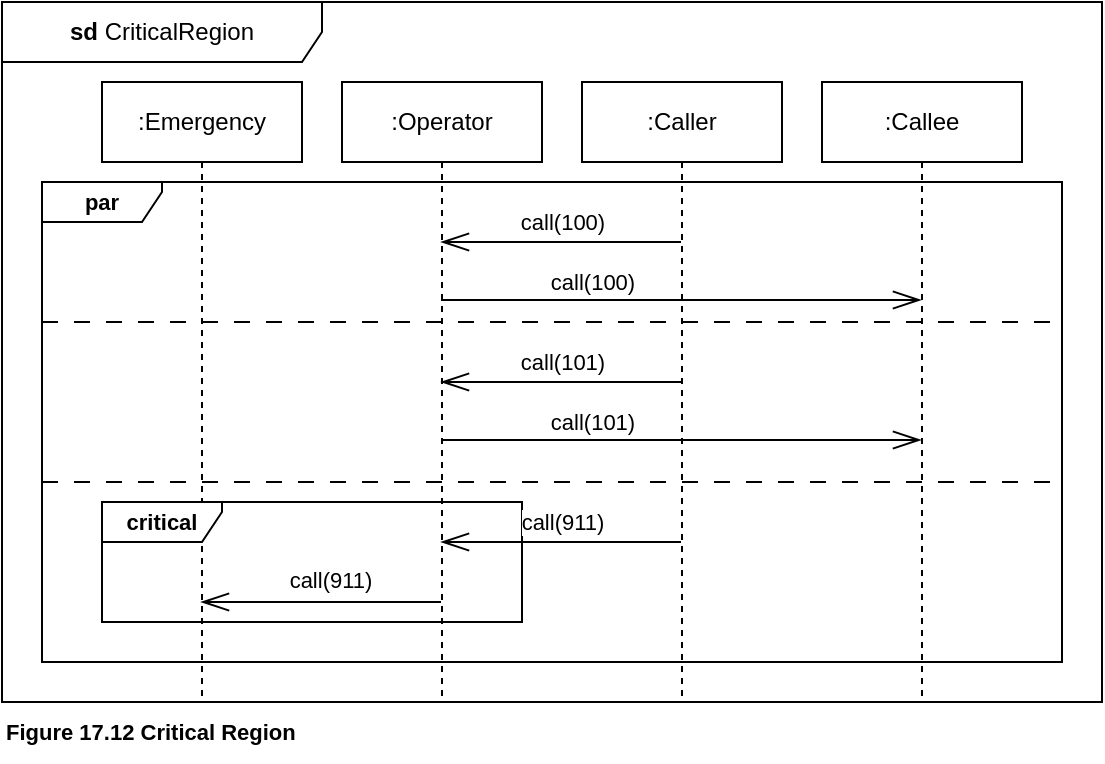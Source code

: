 <mxfile version="21.6.8" type="device" pages="6">
  <diagram name="17.12" id="tYshBl9IRpjgA8n6lq3Q">
    <mxGraphModel dx="880" dy="545" grid="1" gridSize="10" guides="1" tooltips="1" connect="1" arrows="1" fold="1" page="1" pageScale="1" pageWidth="1169" pageHeight="827" math="0" shadow="0">
      <root>
        <mxCell id="0" />
        <mxCell id="1" parent="0" />
        <mxCell id="cszbzwle9iXsaJjfLlb7-1" value="&lt;b&gt;sd&lt;/b&gt; CriticalRegion" style="shape=umlFrame;whiteSpace=wrap;html=1;pointerEvents=0;recursiveResize=0;container=1;collapsible=0;width=160;" vertex="1" parent="1">
          <mxGeometry x="10" y="10" width="550" height="350" as="geometry" />
        </mxCell>
        <mxCell id="cszbzwle9iXsaJjfLlb7-2" value=":Emergency" style="shape=umlLifeline;perimeter=lifelinePerimeter;whiteSpace=wrap;html=1;container=1;dropTarget=0;collapsible=0;recursiveResize=0;outlineConnect=0;portConstraint=eastwest;newEdgeStyle={&quot;edgeStyle&quot;:&quot;elbowEdgeStyle&quot;,&quot;elbow&quot;:&quot;vertical&quot;,&quot;curved&quot;:0,&quot;rounded&quot;:0};size=40;" vertex="1" parent="cszbzwle9iXsaJjfLlb7-1">
          <mxGeometry x="50" y="40" width="100" height="310" as="geometry" />
        </mxCell>
        <mxCell id="cszbzwle9iXsaJjfLlb7-3" style="edgeStyle=elbowEdgeStyle;shape=connector;curved=0;rounded=0;orthogonalLoop=1;jettySize=auto;elbow=vertical;html=1;labelBackgroundColor=default;strokeColor=default;fontFamily=Helvetica;fontSize=11;fontColor=default;endArrow=openThin;endFill=0;endSize=12;" edge="1" parent="cszbzwle9iXsaJjfLlb7-1">
          <mxGeometry relative="1" as="geometry">
            <mxPoint x="219.5" y="300" as="sourcePoint" />
            <mxPoint x="99.5" y="300" as="targetPoint" />
          </mxGeometry>
        </mxCell>
        <mxCell id="cszbzwle9iXsaJjfLlb7-4" value="call(911)" style="edgeLabel;html=1;align=center;verticalAlign=middle;resizable=0;points=[];fontSize=11;fontFamily=Helvetica;fontColor=default;" vertex="1" connectable="0" parent="cszbzwle9iXsaJjfLlb7-3">
          <mxGeometry x="-0.208" y="1" relative="1" as="geometry">
            <mxPoint x="-8" y="-12" as="offset" />
          </mxGeometry>
        </mxCell>
        <mxCell id="cszbzwle9iXsaJjfLlb7-5" value=":Operator" style="shape=umlLifeline;perimeter=lifelinePerimeter;whiteSpace=wrap;html=1;container=1;dropTarget=0;collapsible=0;recursiveResize=0;outlineConnect=0;portConstraint=eastwest;newEdgeStyle={&quot;edgeStyle&quot;:&quot;elbowEdgeStyle&quot;,&quot;elbow&quot;:&quot;vertical&quot;,&quot;curved&quot;:0,&quot;rounded&quot;:0};size=40;" vertex="1" parent="cszbzwle9iXsaJjfLlb7-1">
          <mxGeometry x="170" y="40" width="100" height="310" as="geometry" />
        </mxCell>
        <mxCell id="cszbzwle9iXsaJjfLlb7-6" value="critical" style="shape=umlFrame;whiteSpace=wrap;html=1;pointerEvents=0;recursiveResize=0;container=1;collapsible=0;width=60;fontFamily=Helvetica;fontSize=11;fontColor=default;fontStyle=1;height=20;" vertex="1" parent="cszbzwle9iXsaJjfLlb7-1">
          <mxGeometry x="50" y="250" width="210" height="60" as="geometry" />
        </mxCell>
        <mxCell id="cszbzwle9iXsaJjfLlb7-7" value="par" style="shape=umlFrame;whiteSpace=wrap;html=1;pointerEvents=0;recursiveResize=0;container=1;collapsible=0;width=60;fontFamily=Helvetica;fontSize=11;fontColor=default;fontStyle=1;height=20;gradientColor=none;swimlaneFillColor=none;" vertex="1" parent="cszbzwle9iXsaJjfLlb7-1">
          <mxGeometry x="20" y="90" width="510" height="240" as="geometry" />
        </mxCell>
        <mxCell id="cszbzwle9iXsaJjfLlb7-8" style="edgeStyle=elbowEdgeStyle;rounded=0;orthogonalLoop=1;jettySize=auto;html=1;elbow=vertical;curved=0;endArrow=openThin;endFill=0;endSize=12;" edge="1" parent="1">
          <mxGeometry relative="1" as="geometry">
            <mxPoint x="349.5" y="130" as="sourcePoint" />
            <mxPoint x="229.5" y="130" as="targetPoint" />
          </mxGeometry>
        </mxCell>
        <mxCell id="cszbzwle9iXsaJjfLlb7-9" value="call(100)" style="edgeLabel;html=1;align=center;verticalAlign=middle;resizable=0;points=[];" vertex="1" connectable="0" parent="cszbzwle9iXsaJjfLlb7-8">
          <mxGeometry x="0.308" y="-1" relative="1" as="geometry">
            <mxPoint x="19" y="-9" as="offset" />
          </mxGeometry>
        </mxCell>
        <mxCell id="cszbzwle9iXsaJjfLlb7-10" value=":Caller" style="shape=umlLifeline;perimeter=lifelinePerimeter;whiteSpace=wrap;html=1;container=1;dropTarget=0;collapsible=0;recursiveResize=0;outlineConnect=0;portConstraint=eastwest;newEdgeStyle={&quot;edgeStyle&quot;:&quot;elbowEdgeStyle&quot;,&quot;elbow&quot;:&quot;vertical&quot;,&quot;curved&quot;:0,&quot;rounded&quot;:0};size=40;" vertex="1" parent="1">
          <mxGeometry x="300" y="50" width="100" height="310" as="geometry" />
        </mxCell>
        <mxCell id="cszbzwle9iXsaJjfLlb7-11" value=":Callee" style="shape=umlLifeline;perimeter=lifelinePerimeter;whiteSpace=wrap;html=1;container=1;dropTarget=0;collapsible=0;recursiveResize=0;outlineConnect=0;portConstraint=eastwest;newEdgeStyle={&quot;edgeStyle&quot;:&quot;elbowEdgeStyle&quot;,&quot;elbow&quot;:&quot;vertical&quot;,&quot;curved&quot;:0,&quot;rounded&quot;:0};size=40;" vertex="1" parent="1">
          <mxGeometry x="420" y="50" width="100" height="310" as="geometry" />
        </mxCell>
        <mxCell id="cszbzwle9iXsaJjfLlb7-12" value="&lt;b&gt;Figure 17.12 Critical Region&lt;/b&gt;" style="text;html=1;align=left;verticalAlign=middle;resizable=0;points=[];autosize=1;strokeColor=none;fillColor=none;fontSize=11;fontFamily=Helvetica;fontColor=default;" vertex="1" parent="1">
          <mxGeometry x="10" y="360" width="170" height="30" as="geometry" />
        </mxCell>
        <mxCell id="cszbzwle9iXsaJjfLlb7-13" style="edgeStyle=elbowEdgeStyle;rounded=0;orthogonalLoop=1;jettySize=auto;html=1;elbow=vertical;curved=0;endArrow=openThin;endFill=0;endSize=12;" edge="1" parent="1">
          <mxGeometry relative="1" as="geometry">
            <mxPoint x="229.5" y="159" as="sourcePoint" />
            <mxPoint x="469.5" y="159" as="targetPoint" />
          </mxGeometry>
        </mxCell>
        <mxCell id="cszbzwle9iXsaJjfLlb7-14" value="call(100)" style="edgeLabel;html=1;align=center;verticalAlign=middle;resizable=0;points=[];fontSize=11;fontFamily=Helvetica;fontColor=default;" vertex="1" connectable="0" parent="cszbzwle9iXsaJjfLlb7-13">
          <mxGeometry x="-0.521" y="2" relative="1" as="geometry">
            <mxPoint x="18" y="-7" as="offset" />
          </mxGeometry>
        </mxCell>
        <mxCell id="cszbzwle9iXsaJjfLlb7-15" style="edgeStyle=elbowEdgeStyle;rounded=0;orthogonalLoop=1;jettySize=auto;html=1;elbow=vertical;curved=0;endArrow=openThin;endFill=0;endSize=12;" edge="1" parent="1">
          <mxGeometry relative="1" as="geometry">
            <mxPoint x="349.5" y="200" as="sourcePoint" />
            <mxPoint x="229.5" y="200" as="targetPoint" />
          </mxGeometry>
        </mxCell>
        <mxCell id="cszbzwle9iXsaJjfLlb7-16" value="call(101)" style="edgeLabel;html=1;align=center;verticalAlign=middle;resizable=0;points=[];" vertex="1" connectable="0" parent="cszbzwle9iXsaJjfLlb7-15">
          <mxGeometry x="0.308" y="-1" relative="1" as="geometry">
            <mxPoint x="19" y="-9" as="offset" />
          </mxGeometry>
        </mxCell>
        <mxCell id="cszbzwle9iXsaJjfLlb7-17" style="edgeStyle=elbowEdgeStyle;rounded=0;orthogonalLoop=1;jettySize=auto;html=1;elbow=vertical;curved=0;endArrow=openThin;endFill=0;endSize=12;" edge="1" parent="1">
          <mxGeometry relative="1" as="geometry">
            <mxPoint x="229.5" y="229" as="sourcePoint" />
            <mxPoint x="469.5" y="229" as="targetPoint" />
          </mxGeometry>
        </mxCell>
        <mxCell id="cszbzwle9iXsaJjfLlb7-18" value="call(101)" style="edgeLabel;html=1;align=center;verticalAlign=middle;resizable=0;points=[];fontSize=11;fontFamily=Helvetica;fontColor=default;" vertex="1" connectable="0" parent="cszbzwle9iXsaJjfLlb7-17">
          <mxGeometry x="-0.521" y="2" relative="1" as="geometry">
            <mxPoint x="18" y="-7" as="offset" />
          </mxGeometry>
        </mxCell>
        <mxCell id="cszbzwle9iXsaJjfLlb7-19" style="edgeStyle=elbowEdgeStyle;rounded=0;orthogonalLoop=1;jettySize=auto;html=1;elbow=vertical;curved=0;endArrow=openThin;endFill=0;endSize=12;" edge="1" parent="1">
          <mxGeometry relative="1" as="geometry">
            <mxPoint x="349.5" y="280" as="sourcePoint" />
            <mxPoint x="229.5" y="280" as="targetPoint" />
          </mxGeometry>
        </mxCell>
        <mxCell id="cszbzwle9iXsaJjfLlb7-20" value="call(911)" style="edgeLabel;html=1;align=center;verticalAlign=middle;resizable=0;points=[];" vertex="1" connectable="0" parent="cszbzwle9iXsaJjfLlb7-19">
          <mxGeometry x="0.308" y="-1" relative="1" as="geometry">
            <mxPoint x="19" y="-9" as="offset" />
          </mxGeometry>
        </mxCell>
        <mxCell id="cszbzwle9iXsaJjfLlb7-21" value="" style="edgeStyle=none;orthogonalLoop=1;jettySize=auto;html=1;rounded=0;labelBackgroundColor=default;strokeColor=default;fontFamily=Helvetica;fontSize=11;fontColor=default;endArrow=none;endFill=0;endSize=12;shape=connector;curved=0;elbow=vertical;dashed=1;dashPattern=8 8;" edge="1" parent="1">
          <mxGeometry width="100" relative="1" as="geometry">
            <mxPoint x="30" y="170" as="sourcePoint" />
            <mxPoint x="540" y="170" as="targetPoint" />
            <Array as="points" />
          </mxGeometry>
        </mxCell>
        <mxCell id="cszbzwle9iXsaJjfLlb7-22" value="" style="edgeStyle=none;orthogonalLoop=1;jettySize=auto;html=1;rounded=0;labelBackgroundColor=default;strokeColor=default;fontFamily=Helvetica;fontSize=11;fontColor=default;endArrow=none;endFill=0;endSize=12;shape=connector;curved=0;elbow=vertical;dashed=1;dashPattern=8 8;" edge="1" parent="1">
          <mxGeometry width="100" relative="1" as="geometry">
            <mxPoint x="30" y="250" as="sourcePoint" />
            <mxPoint x="540" y="250" as="targetPoint" />
            <Array as="points" />
          </mxGeometry>
        </mxCell>
      </root>
    </mxGraphModel>
  </diagram>
  <diagram id="pn1VwmurqFld0CVCLVZq" name="17.13">
    <mxGraphModel dx="880" dy="545" grid="1" gridSize="10" guides="1" tooltips="1" connect="1" arrows="1" fold="1" page="1" pageScale="1" pageWidth="1169" pageHeight="827" math="0" shadow="0">
      <root>
        <mxCell id="0" />
        <mxCell id="1" parent="0" />
        <mxCell id="XSAeii5J-7EqOomZu63U-1" value="&lt;b style=&quot;font-size: 12px;&quot;&gt;sd&lt;/b&gt; loopExample" style="shape=umlFrame;whiteSpace=wrap;html=1;pointerEvents=0;recursiveResize=0;container=1;collapsible=0;width=160;fontFamily=Helvetica;fontSize=12;fontColor=default;" vertex="1" parent="1">
          <mxGeometry x="10" y="10" width="340" height="400" as="geometry" />
        </mxCell>
        <mxCell id="FwR-NDcu5jFl3miAeHVa-3" style="edgeStyle=elbowEdgeStyle;shape=connector;curved=0;rounded=0;orthogonalLoop=1;jettySize=auto;elbow=vertical;html=1;labelBackgroundColor=default;strokeColor=default;fontFamily=Helvetica;fontSize=11;fontColor=default;endArrow=openThin;endFill=0;endSize=12;" edge="1" parent="XSAeii5J-7EqOomZu63U-1">
          <mxGeometry relative="1" as="geometry">
            <mxPoint x="54.5" y="120" as="sourcePoint" />
            <mxPoint x="249.5" y="120" as="targetPoint" />
          </mxGeometry>
        </mxCell>
        <mxCell id="FwR-NDcu5jFl3miAeHVa-4" value="InsertCard" style="edgeLabel;html=1;align=center;verticalAlign=middle;resizable=0;points=[];fontSize=11;fontFamily=Helvetica;fontColor=default;" vertex="1" connectable="0" parent="FwR-NDcu5jFl3miAeHVa-3">
          <mxGeometry x="-0.297" y="2" relative="1" as="geometry">
            <mxPoint x="20" y="-10" as="offset" />
          </mxGeometry>
        </mxCell>
        <mxCell id="FwR-NDcu5jFl3miAeHVa-7" style="edgeStyle=elbowEdgeStyle;shape=connector;curved=0;rounded=0;orthogonalLoop=1;jettySize=auto;elbow=vertical;html=1;labelBackgroundColor=default;strokeColor=default;fontFamily=Helvetica;fontSize=11;fontColor=default;endArrow=openThin;endFill=0;endSize=12;" edge="1" parent="XSAeii5J-7EqOomZu63U-1">
          <mxGeometry relative="1" as="geometry">
            <mxPoint x="54.5" y="230" as="sourcePoint" />
            <mxPoint x="249.5" y="230" as="targetPoint" />
          </mxGeometry>
        </mxCell>
        <mxCell id="FwR-NDcu5jFl3miAeHVa-8" value="Digit" style="edgeLabel;html=1;align=center;verticalAlign=middle;resizable=0;points=[];fontSize=11;fontFamily=Helvetica;fontColor=default;" vertex="1" connectable="0" parent="FwR-NDcu5jFl3miAeHVa-7">
          <mxGeometry x="-0.01" y="1" relative="1" as="geometry">
            <mxPoint x="1" y="-10" as="offset" />
          </mxGeometry>
        </mxCell>
        <mxCell id="FwR-NDcu5jFl3miAeHVa-1" value="person" style="shape=umlLifeline;perimeter=lifelinePerimeter;whiteSpace=wrap;html=1;container=1;dropTarget=0;collapsible=0;recursiveResize=0;outlineConnect=0;portConstraint=eastwest;newEdgeStyle={&quot;edgeStyle&quot;:&quot;elbowEdgeStyle&quot;,&quot;elbow&quot;:&quot;vertical&quot;,&quot;curved&quot;:0,&quot;rounded&quot;:0};fontFamily=Helvetica;fontSize=11;fontColor=default;" vertex="1" parent="XSAeii5J-7EqOomZu63U-1">
          <mxGeometry x="20" y="50" width="70" height="350" as="geometry" />
        </mxCell>
        <mxCell id="FwR-NDcu5jFl3miAeHVa-5" style="edgeStyle=elbowEdgeStyle;shape=connector;curved=0;rounded=0;orthogonalLoop=1;jettySize=auto;elbow=horizontal;html=1;labelBackgroundColor=default;strokeColor=default;fontFamily=Helvetica;fontSize=11;fontColor=default;endArrow=openThin;endFill=0;endSize=12;" edge="1" parent="XSAeii5J-7EqOomZu63U-1">
          <mxGeometry relative="1" as="geometry">
            <mxPoint x="249.5" y="160" as="sourcePoint" />
            <mxPoint x="54.5" y="160" as="targetPoint" />
          </mxGeometry>
        </mxCell>
        <mxCell id="FwR-NDcu5jFl3miAeHVa-6" value="GivePin" style="edgeLabel;html=1;align=center;verticalAlign=middle;resizable=0;points=[];fontSize=11;fontFamily=Helvetica;fontColor=default;" vertex="1" connectable="0" parent="FwR-NDcu5jFl3miAeHVa-5">
          <mxGeometry x="0.215" relative="1" as="geometry">
            <mxPoint x="16" y="-11" as="offset" />
          </mxGeometry>
        </mxCell>
        <mxCell id="FwR-NDcu5jFl3miAeHVa-12" style="edgeStyle=elbowEdgeStyle;shape=connector;curved=0;rounded=0;orthogonalLoop=1;jettySize=auto;elbow=horizontal;html=1;labelBackgroundColor=default;strokeColor=default;fontFamily=Helvetica;fontSize=11;fontColor=default;endArrow=openThin;endFill=0;endSize=12;" edge="1" parent="XSAeii5J-7EqOomZu63U-1">
          <mxGeometry relative="1" as="geometry">
            <mxPoint x="249.5" y="310" as="sourcePoint" />
            <mxPoint x="54.5" y="310" as="targetPoint" />
          </mxGeometry>
        </mxCell>
        <mxCell id="FwR-NDcu5jFl3miAeHVa-13" value="WrongPinTryAgain" style="edgeLabel;html=1;align=center;verticalAlign=middle;resizable=0;points=[];fontSize=11;fontFamily=Helvetica;fontColor=default;" vertex="1" connectable="0" parent="FwR-NDcu5jFl3miAeHVa-12">
          <mxGeometry x="-0.205" y="-2" relative="1" as="geometry">
            <mxPoint x="-19" y="-10" as="offset" />
          </mxGeometry>
        </mxCell>
        <mxCell id="FwR-NDcu5jFl3miAeHVa-2" value="panel : AccessControl" style="shape=umlLifeline;perimeter=lifelinePerimeter;whiteSpace=wrap;html=1;container=1;dropTarget=0;collapsible=0;recursiveResize=0;outlineConnect=0;portConstraint=eastwest;newEdgeStyle={&quot;edgeStyle&quot;:&quot;elbowEdgeStyle&quot;,&quot;elbow&quot;:&quot;vertical&quot;,&quot;curved&quot;:0,&quot;rounded&quot;:0};fontFamily=Helvetica;fontSize=11;fontColor=default;" vertex="1" parent="XSAeii5J-7EqOomZu63U-1">
          <mxGeometry x="180" y="50" width="140" height="350" as="geometry" />
        </mxCell>
        <mxCell id="FwR-NDcu5jFl3miAeHVa-9" value="Loop(4)" style="shape=umlFrame;whiteSpace=wrap;html=1;pointerEvents=0;recursiveResize=0;container=1;collapsible=0;width=55;fontFamily=Helvetica;fontSize=11;fontColor=default;height=20;" vertex="1" parent="XSAeii5J-7EqOomZu63U-1">
          <mxGeometry x="40" y="200" width="230" height="40" as="geometry" />
        </mxCell>
        <mxCell id="FwR-NDcu5jFl3miAeHVa-14" style="edgeStyle=elbowEdgeStyle;shape=connector;curved=0;rounded=0;orthogonalLoop=1;jettySize=auto;elbow=vertical;html=1;labelBackgroundColor=default;strokeColor=default;fontFamily=Helvetica;fontSize=11;fontColor=default;endArrow=openThin;endFill=0;endSize=12;" edge="1" parent="XSAeii5J-7EqOomZu63U-1">
          <mxGeometry relative="1" as="geometry">
            <mxPoint x="54.5" y="360" as="sourcePoint" />
            <mxPoint x="249.5" y="360" as="targetPoint" />
          </mxGeometry>
        </mxCell>
        <mxCell id="FwR-NDcu5jFl3miAeHVa-15" value="Digit" style="edgeLabel;html=1;align=center;verticalAlign=middle;resizable=0;points=[];fontSize=11;fontFamily=Helvetica;fontColor=default;" vertex="1" connectable="0" parent="FwR-NDcu5jFl3miAeHVa-14">
          <mxGeometry x="-0.01" y="1" relative="1" as="geometry">
            <mxPoint x="1" y="-10" as="offset" />
          </mxGeometry>
        </mxCell>
        <mxCell id="FwR-NDcu5jFl3miAeHVa-16" value="Loop(4)" style="shape=umlFrame;whiteSpace=wrap;html=1;pointerEvents=0;recursiveResize=0;container=1;collapsible=0;width=55;fontFamily=Helvetica;fontSize=11;fontColor=default;height=20;" vertex="1" parent="XSAeii5J-7EqOomZu63U-1">
          <mxGeometry x="40" y="330" width="230" height="40" as="geometry" />
        </mxCell>
        <mxCell id="FwR-NDcu5jFl3miAeHVa-17" value="Loop(0,2)" style="shape=umlFrame;whiteSpace=wrap;html=1;pointerEvents=0;recursiveResize=0;container=1;collapsible=0;width=70;fontFamily=Helvetica;fontSize=11;fontColor=default;height=20;" vertex="1" parent="XSAeii5J-7EqOomZu63U-1">
          <mxGeometry x="20" y="270" width="270" height="120" as="geometry" />
        </mxCell>
        <mxCell id="FwR-NDcu5jFl3miAeHVa-18" value="[wrong Pin]" style="text;html=1;align=center;verticalAlign=middle;resizable=0;points=[];autosize=1;strokeColor=none;fillColor=none;fontSize=11;fontFamily=Helvetica;fontColor=default;labelBackgroundColor=default;labelBorderColor=none;" vertex="1" parent="FwR-NDcu5jFl3miAeHVa-17">
          <mxGeometry x="190" width="80" height="30" as="geometry" />
        </mxCell>
        <mxCell id="FwR-NDcu5jFl3miAeHVa-19" value="&lt;b&gt;Figure 17.13 Loop CombinedFragment&lt;/b&gt;" style="text;html=1;align=left;verticalAlign=middle;resizable=0;points=[];autosize=1;strokeColor=none;fillColor=none;fontSize=11;fontFamily=Helvetica;fontColor=default;" vertex="1" parent="1">
          <mxGeometry x="10" y="410" width="220" height="30" as="geometry" />
        </mxCell>
      </root>
    </mxGraphModel>
  </diagram>
  <diagram id="UF_fBSAx9O5tKWxGFcbT" name="17.14">
    <mxGraphModel dx="2049" dy="545" grid="1" gridSize="10" guides="1" tooltips="1" connect="1" arrows="1" fold="1" page="1" pageScale="1" pageWidth="1169" pageHeight="827" math="0" shadow="0">
      <root>
        <mxCell id="0" />
        <mxCell id="1" parent="0" />
        <mxCell id="eUeM7UDu2hRqLlZZ38I7-1" value="&lt;b&gt;sd&lt;/b&gt; example" style="shape=umlFrame;whiteSpace=wrap;html=1;pointerEvents=0;recursiveResize=0;container=1;collapsible=0;width=90;fontFamily=Helvetica;fontSize=11;fontColor=default;height=20;" vertex="1" parent="1">
          <mxGeometry width="510" height="470" as="geometry" />
        </mxCell>
        <mxCell id="eUeM7UDu2hRqLlZZ38I7-2" value="ob1:C1" style="shape=umlLifeline;perimeter=lifelinePerimeter;whiteSpace=wrap;html=1;container=1;dropTarget=0;collapsible=0;recursiveResize=0;outlineConnect=0;portConstraint=eastwest;newEdgeStyle={&quot;edgeStyle&quot;:&quot;elbowEdgeStyle&quot;,&quot;elbow&quot;:&quot;vertical&quot;,&quot;curved&quot;:0,&quot;rounded&quot;:0};fontFamily=Helvetica;fontSize=11;fontColor=default;size=30;" vertex="1" parent="eUeM7UDu2hRqLlZZ38I7-1">
          <mxGeometry x="70" y="30" width="50" height="430" as="geometry" />
        </mxCell>
        <mxCell id="eUeM7UDu2hRqLlZZ38I7-6" style="edgeStyle=elbowEdgeStyle;shape=connector;curved=0;rounded=0;orthogonalLoop=1;jettySize=auto;elbow=horizontal;html=1;labelBackgroundColor=default;strokeColor=default;fontFamily=Helvetica;fontSize=11;fontColor=default;endArrow=openThin;endFill=0;endSize=12;" edge="1" parent="eUeM7UDu2hRqLlZZ38I7-2">
          <mxGeometry relative="1" as="geometry">
            <mxPoint x="20" y="50" as="targetPoint" />
            <mxPoint x="-70" y="50" as="sourcePoint" />
          </mxGeometry>
        </mxCell>
        <mxCell id="eUeM7UDu2hRqLlZZ38I7-7" value="opti" style="edgeLabel;html=1;align=center;verticalAlign=middle;resizable=0;points=[];fontSize=11;fontFamily=Helvetica;fontColor=default;" vertex="1" connectable="0" parent="eUeM7UDu2hRqLlZZ38I7-6">
          <mxGeometry x="-0.244" relative="1" as="geometry">
            <mxPoint x="6" y="-12" as="offset" />
          </mxGeometry>
        </mxCell>
        <mxCell id="eUeM7UDu2hRqLlZZ38I7-3" value="" style="html=1;points=[];perimeter=orthogonalPerimeter;outlineConnect=0;targetShapes=umlLifeline;portConstraint=eastwest;newEdgeStyle={&quot;edgeStyle&quot;:&quot;elbowEdgeStyle&quot;,&quot;elbow&quot;:&quot;vertical&quot;,&quot;curved&quot;:0,&quot;rounded&quot;:0};fillColor=#808080;fontFamily=Helvetica;fontSize=11;fontColor=default;" vertex="1" parent="eUeM7UDu2hRqLlZZ38I7-2">
          <mxGeometry x="20" y="50" width="10" height="360" as="geometry" />
        </mxCell>
        <mxCell id="eUeM7UDu2hRqLlZZ38I7-8" value="alt" style="shape=umlFrame;whiteSpace=wrap;html=1;pointerEvents=0;recursiveResize=0;container=1;collapsible=0;width=40;fontFamily=Helvetica;fontSize=11;fontColor=default;height=20;" vertex="1" parent="eUeM7UDu2hRqLlZZ38I7-1">
          <mxGeometry x="20" y="100" width="470" height="320" as="geometry" />
        </mxCell>
        <mxCell id="eUeM7UDu2hRqLlZZ38I7-9" value="[x &amp;gt; 0]" style="text;align=center;html=1;fontSize=11;fontFamily=Helvetica;fontColor=default;" vertex="1" parent="eUeM7UDu2hRqLlZZ38I7-8">
          <mxGeometry width="50" height="30" relative="1" as="geometry">
            <mxPoint y="20" as="offset" />
          </mxGeometry>
        </mxCell>
        <mxCell id="eUeM7UDu2hRqLlZZ38I7-21" value="" style="shape=umlDestroy;html=1;fontFamily=Helvetica;fontSize=11;fontColor=default;fillColor=none;" vertex="1" parent="eUeM7UDu2hRqLlZZ38I7-8">
          <mxGeometry x="265" y="160" width="20" height="20" as="geometry" />
        </mxCell>
        <mxCell id="eUeM7UDu2hRqLlZZ38I7-40" value="[else]" style="text;align=center;html=1;fontSize=11;fontFamily=Helvetica;fontColor=default;" vertex="1" parent="eUeM7UDu2hRqLlZZ38I7-8">
          <mxGeometry width="50" height="30" relative="1" as="geometry">
            <mxPoint y="190" as="offset" />
          </mxGeometry>
        </mxCell>
        <mxCell id="eUeM7UDu2hRqLlZZ38I7-10" value="ob2:C2" style="shape=umlLifeline;perimeter=lifelinePerimeter;whiteSpace=wrap;html=1;container=1;dropTarget=0;collapsible=0;recursiveResize=0;outlineConnect=0;portConstraint=eastwest;newEdgeStyle={&quot;edgeStyle&quot;:&quot;elbowEdgeStyle&quot;,&quot;elbow&quot;:&quot;vertical&quot;,&quot;curved&quot;:0,&quot;rounded&quot;:0};fontFamily=Helvetica;fontSize=11;fontColor=default;size=30;" vertex="1" parent="eUeM7UDu2hRqLlZZ38I7-1">
          <mxGeometry x="270" y="110" width="50" height="160" as="geometry" />
        </mxCell>
        <mxCell id="eUeM7UDu2hRqLlZZ38I7-13" value="" style="html=1;points=[];perimeter=orthogonalPerimeter;outlineConnect=0;targetShapes=umlLifeline;portConstraint=eastwest;newEdgeStyle={&quot;edgeStyle&quot;:&quot;elbowEdgeStyle&quot;,&quot;elbow&quot;:&quot;vertical&quot;,&quot;curved&quot;:0,&quot;rounded&quot;:0};fillColor=#808080;fontFamily=Helvetica;fontSize=11;fontColor=default;" vertex="1" parent="eUeM7UDu2hRqLlZZ38I7-10">
          <mxGeometry x="20" y="50" width="10" height="90" as="geometry" />
        </mxCell>
        <mxCell id="eUeM7UDu2hRqLlZZ38I7-14" value="ob1:C1" style="shape=umlLifeline;perimeter=lifelinePerimeter;whiteSpace=wrap;html=1;container=1;dropTarget=0;collapsible=0;recursiveResize=0;outlineConnect=0;portConstraint=eastwest;newEdgeStyle={&quot;edgeStyle&quot;:&quot;elbowEdgeStyle&quot;,&quot;elbow&quot;:&quot;vertical&quot;,&quot;curved&quot;:0,&quot;rounded&quot;:0};fontFamily=Helvetica;fontSize=11;fontColor=default;size=30;" vertex="1" parent="eUeM7UDu2hRqLlZZ38I7-1">
          <mxGeometry x="390" y="30" width="50" height="430" as="geometry" />
        </mxCell>
        <mxCell id="eUeM7UDu2hRqLlZZ38I7-17" value="" style="html=1;points=[];perimeter=orthogonalPerimeter;outlineConnect=0;targetShapes=umlLifeline;portConstraint=eastwest;newEdgeStyle={&quot;edgeStyle&quot;:&quot;elbowEdgeStyle&quot;,&quot;elbow&quot;:&quot;vertical&quot;,&quot;curved&quot;:0,&quot;rounded&quot;:0};fillColor=#808080;fontFamily=Helvetica;fontSize=11;fontColor=default;" vertex="1" parent="eUeM7UDu2hRqLlZZ38I7-14">
          <mxGeometry x="20" y="160" width="10" height="40" as="geometry" />
        </mxCell>
        <mxCell id="eUeM7UDu2hRqLlZZ38I7-43" value="" style="html=1;points=[];perimeter=orthogonalPerimeter;outlineConnect=0;targetShapes=umlLifeline;portConstraint=eastwest;newEdgeStyle={&quot;edgeStyle&quot;:&quot;elbowEdgeStyle&quot;,&quot;elbow&quot;:&quot;vertical&quot;,&quot;curved&quot;:0,&quot;rounded&quot;:0};fillColor=#808080;fontFamily=Helvetica;fontSize=11;fontColor=default;" vertex="1" parent="eUeM7UDu2hRqLlZZ38I7-14">
          <mxGeometry x="20" y="320" width="10" height="40" as="geometry" />
        </mxCell>
        <mxCell id="eUeM7UDu2hRqLlZZ38I7-18" style="edgeStyle=elbowEdgeStyle;shape=connector;curved=0;rounded=0;orthogonalLoop=1;jettySize=auto;elbow=vertical;html=1;labelBackgroundColor=default;strokeColor=default;fontFamily=Helvetica;fontSize=11;fontColor=default;endArrow=openThin;endFill=0;endSize=12;" edge="1" parent="eUeM7UDu2hRqLlZZ38I7-1">
          <mxGeometry relative="1" as="geometry">
            <mxPoint x="300" y="190" as="sourcePoint" />
            <mxPoint x="410" y="190" as="targetPoint" />
          </mxGeometry>
        </mxCell>
        <mxCell id="eUeM7UDu2hRqLlZZ38I7-19" value="doit(z)" style="edgeLabel;html=1;align=center;verticalAlign=middle;resizable=0;points=[];fontSize=11;fontFamily=Helvetica;fontColor=default;" vertex="1" connectable="0" parent="eUeM7UDu2hRqLlZZ38I7-18">
          <mxGeometry x="-0.182" y="-1" relative="1" as="geometry">
            <mxPoint x="9" y="-15" as="offset" />
          </mxGeometry>
        </mxCell>
        <mxCell id="eUeM7UDu2hRqLlZZ38I7-20" style="edgeStyle=elbowEdgeStyle;shape=connector;curved=0;rounded=0;orthogonalLoop=1;jettySize=auto;elbow=horizontal;html=1;labelBackgroundColor=default;strokeColor=default;fontFamily=Helvetica;fontSize=11;fontColor=default;endArrow=openThin;endFill=0;endSize=12;dashed=1;" edge="1" parent="eUeM7UDu2hRqLlZZ38I7-1">
          <mxGeometry relative="1" as="geometry">
            <mxPoint x="410" y="229" as="sourcePoint" />
            <mxPoint x="300" y="229" as="targetPoint" />
          </mxGeometry>
        </mxCell>
        <mxCell id="eUeM7UDu2hRqLlZZ38I7-22" value="doit(-)" style="edgeLabel;html=1;align=center;verticalAlign=middle;resizable=0;points=[];fontSize=11;fontFamily=Helvetica;fontColor=default;" vertex="1" connectable="0" parent="eUeM7UDu2hRqLlZZ38I7-20">
          <mxGeometry x="-0.236" y="1" relative="1" as="geometry">
            <mxPoint x="-14" y="-12" as="offset" />
          </mxGeometry>
        </mxCell>
        <mxCell id="eUeM7UDu2hRqLlZZ38I7-23" style="shape=connector;rounded=0;orthogonalLoop=1;jettySize=auto;elbow=vertical;html=1;labelBackgroundColor=default;strokeColor=default;fontFamily=Helvetica;fontSize=11;fontColor=default;endArrow=openThin;endFill=0;endSize=12;dashed=1;" edge="1" parent="eUeM7UDu2hRqLlZZ38I7-1" source="eUeM7UDu2hRqLlZZ38I7-3">
          <mxGeometry relative="1" as="geometry">
            <mxPoint x="111" y="126" as="sourcePoint" />
            <mxPoint x="271" y="126" as="targetPoint" />
          </mxGeometry>
        </mxCell>
        <mxCell id="eUeM7UDu2hRqLlZZ38I7-24" value="create" style="edgeLabel;html=1;align=center;verticalAlign=middle;resizable=0;points=[];fontSize=11;fontFamily=Helvetica;fontColor=default;" vertex="1" connectable="0" parent="eUeM7UDu2hRqLlZZ38I7-23">
          <mxGeometry x="-0.041" y="1" relative="1" as="geometry">
            <mxPoint x="6" y="-11" as="offset" />
          </mxGeometry>
        </mxCell>
        <mxCell id="eUeM7UDu2hRqLlZZ38I7-25" style="edgeStyle=elbowEdgeStyle;shape=connector;curved=0;rounded=0;orthogonalLoop=1;jettySize=auto;elbow=vertical;html=1;labelBackgroundColor=default;strokeColor=default;fontFamily=Helvetica;fontSize=11;fontColor=default;endArrow=openThin;endFill=0;endSize=12;" edge="1" parent="eUeM7UDu2hRqLlZZ38I7-1">
          <mxGeometry relative="1" as="geometry">
            <mxPoint x="100" y="160" as="sourcePoint" />
            <mxPoint x="290" y="160" as="targetPoint" />
          </mxGeometry>
        </mxCell>
        <mxCell id="eUeM7UDu2hRqLlZZ38I7-26" value="foo(foo_par=x)" style="edgeLabel;html=1;align=center;verticalAlign=middle;resizable=0;points=[];fontSize=11;fontFamily=Helvetica;fontColor=default;" vertex="1" connectable="0" parent="eUeM7UDu2hRqLlZZ38I7-25">
          <mxGeometry x="-0.168" y="1" relative="1" as="geometry">
            <mxPoint x="10" y="-10" as="offset" />
          </mxGeometry>
        </mxCell>
        <mxCell id="eUeM7UDu2hRqLlZZ38I7-30" style="edgeStyle=elbowEdgeStyle;shape=connector;curved=0;rounded=0;orthogonalLoop=1;jettySize=auto;elbow=vertical;html=1;labelBackgroundColor=default;strokeColor=default;fontFamily=Helvetica;fontSize=11;fontColor=default;endArrow=openThin;endFill=0;endSize=12;dashed=1;" edge="1" parent="eUeM7UDu2hRqLlZZ38I7-1">
          <mxGeometry relative="1" as="geometry">
            <mxPoint x="290" y="250" as="sourcePoint" />
            <mxPoint x="100" y="250" as="targetPoint" />
          </mxGeometry>
        </mxCell>
        <mxCell id="eUeM7UDu2hRqLlZZ38I7-31" value="foo(-)" style="edgeLabel;html=1;align=center;verticalAlign=middle;resizable=0;points=[];fontSize=11;fontFamily=Helvetica;fontColor=default;" vertex="1" connectable="0" parent="eUeM7UDu2hRqLlZZ38I7-30">
          <mxGeometry x="-0.21" relative="1" as="geometry">
            <mxPoint x="-10" y="10" as="offset" />
          </mxGeometry>
        </mxCell>
        <mxCell id="eUeM7UDu2hRqLlZZ38I7-32" value="ob3:C3" style="shape=umlLifeline;perimeter=lifelinePerimeter;whiteSpace=wrap;html=1;container=1;dropTarget=0;collapsible=0;recursiveResize=0;outlineConnect=0;portConstraint=eastwest;newEdgeStyle={&quot;edgeStyle&quot;:&quot;elbowEdgeStyle&quot;,&quot;elbow&quot;:&quot;vertical&quot;,&quot;curved&quot;:0,&quot;rounded&quot;:0};fontFamily=Helvetica;fontSize=11;fontColor=default;size=30;" vertex="1" parent="eUeM7UDu2hRqLlZZ38I7-1">
          <mxGeometry x="220" y="30" width="50" height="430" as="geometry" />
        </mxCell>
        <mxCell id="eUeM7UDu2hRqLlZZ38I7-35" value="" style="html=1;points=[];perimeter=orthogonalPerimeter;outlineConnect=0;targetShapes=umlLifeline;portConstraint=eastwest;newEdgeStyle={&quot;edgeStyle&quot;:&quot;elbowEdgeStyle&quot;,&quot;elbow&quot;:&quot;vertical&quot;,&quot;curved&quot;:0,&quot;rounded&quot;:0};fillColor=#808080;fontFamily=Helvetica;fontSize=11;fontColor=default;" vertex="1" parent="eUeM7UDu2hRqLlZZ38I7-32">
          <mxGeometry x="20" y="290" width="10" height="80" as="geometry" />
        </mxCell>
        <mxCell id="eUeM7UDu2hRqLlZZ38I7-41" style="edgeStyle=elbowEdgeStyle;shape=connector;curved=0;rounded=0;orthogonalLoop=1;jettySize=auto;elbow=vertical;html=1;labelBackgroundColor=default;strokeColor=default;fontFamily=Helvetica;fontSize=11;fontColor=default;endArrow=openThin;endFill=0;endSize=12;" edge="1" parent="eUeM7UDu2hRqLlZZ38I7-1" target="eUeM7UDu2hRqLlZZ38I7-35">
          <mxGeometry relative="1" as="geometry">
            <mxPoint x="100" y="320" as="sourcePoint" />
            <mxPoint x="291" y="320" as="targetPoint" />
          </mxGeometry>
        </mxCell>
        <mxCell id="eUeM7UDu2hRqLlZZ38I7-42" value="bar(x)" style="edgeLabel;html=1;align=center;verticalAlign=middle;resizable=0;points=[];fontSize=11;fontFamily=Helvetica;fontColor=default;" vertex="1" connectable="0" parent="eUeM7UDu2hRqLlZZ38I7-41">
          <mxGeometry x="-0.168" y="1" relative="1" as="geometry">
            <mxPoint x="10" y="-10" as="offset" />
          </mxGeometry>
        </mxCell>
        <mxCell id="eUeM7UDu2hRqLlZZ38I7-44" style="edgeStyle=elbowEdgeStyle;shape=connector;curved=0;rounded=0;orthogonalLoop=1;jettySize=auto;elbow=vertical;html=1;labelBackgroundColor=default;strokeColor=default;fontFamily=Helvetica;fontSize=11;fontColor=default;endArrow=openThin;endFill=0;endSize=12;" edge="1" parent="eUeM7UDu2hRqLlZZ38I7-1">
          <mxGeometry relative="1" as="geometry">
            <mxPoint x="250" y="350" as="sourcePoint" />
            <mxPoint x="410" y="350" as="targetPoint" />
          </mxGeometry>
        </mxCell>
        <mxCell id="eUeM7UDu2hRqLlZZ38I7-45" value="doit(z)" style="edgeLabel;html=1;align=center;verticalAlign=middle;resizable=0;points=[];fontSize=11;fontFamily=Helvetica;fontColor=default;" vertex="1" connectable="0" parent="eUeM7UDu2hRqLlZZ38I7-44">
          <mxGeometry x="-0.287" y="-1" relative="1" as="geometry">
            <mxPoint x="22" y="-13" as="offset" />
          </mxGeometry>
        </mxCell>
        <mxCell id="eUeM7UDu2hRqLlZZ38I7-46" style="edgeStyle=elbowEdgeStyle;shape=connector;curved=0;rounded=0;orthogonalLoop=1;jettySize=auto;elbow=horizontal;html=1;labelBackgroundColor=default;strokeColor=default;fontFamily=Helvetica;fontSize=11;fontColor=default;endArrow=openThin;endFill=0;endSize=12;dashed=1;" edge="1" parent="eUeM7UDu2hRqLlZZ38I7-1">
          <mxGeometry relative="1" as="geometry">
            <mxPoint x="410" y="390" as="sourcePoint" />
            <mxPoint x="250" y="390" as="targetPoint" />
          </mxGeometry>
        </mxCell>
        <mxCell id="eUeM7UDu2hRqLlZZ38I7-47" value="doit(-)" style="edgeLabel;html=1;align=center;verticalAlign=middle;resizable=0;points=[];fontSize=11;fontFamily=Helvetica;fontColor=default;" vertex="1" connectable="0" parent="eUeM7UDu2hRqLlZZ38I7-46">
          <mxGeometry x="-0.35" relative="1" as="geometry">
            <mxPoint x="-30" y="10" as="offset" />
          </mxGeometry>
        </mxCell>
        <mxCell id="eUeM7UDu2hRqLlZZ38I7-48" style="edgeStyle=elbowEdgeStyle;shape=connector;curved=0;rounded=0;orthogonalLoop=1;jettySize=auto;elbow=horizontal;html=1;labelBackgroundColor=default;strokeColor=default;fontFamily=Helvetica;fontSize=11;fontColor=default;endArrow=openThin;endFill=0;endSize=12;dashed=1;" edge="1" parent="eUeM7UDu2hRqLlZZ38I7-1">
          <mxGeometry relative="1" as="geometry">
            <mxPoint x="240" y="400" as="sourcePoint" />
            <mxPoint x="100" y="400" as="targetPoint" />
          </mxGeometry>
        </mxCell>
        <mxCell id="eUeM7UDu2hRqLlZZ38I7-49" value="x = bar(x): 15" style="edgeLabel;html=1;align=center;verticalAlign=middle;resizable=0;points=[];fontSize=11;fontFamily=Helvetica;fontColor=default;" vertex="1" connectable="0" parent="eUeM7UDu2hRqLlZZ38I7-48">
          <mxGeometry x="0.3" relative="1" as="geometry">
            <mxPoint x="22" y="-12" as="offset" />
          </mxGeometry>
        </mxCell>
        <mxCell id="eUeM7UDu2hRqLlZZ38I7-50" style="edgeStyle=elbowEdgeStyle;shape=connector;curved=0;rounded=0;orthogonalLoop=1;jettySize=auto;elbow=horizontal;html=1;labelBackgroundColor=default;strokeColor=default;fontFamily=Helvetica;fontSize=11;fontColor=default;endArrow=openThin;endFill=0;endSize=12;dashed=1;" edge="1" parent="eUeM7UDu2hRqLlZZ38I7-1">
          <mxGeometry relative="1" as="geometry">
            <mxPoint x="90" y="439" as="sourcePoint" />
            <mxPoint y="439" as="targetPoint" />
          </mxGeometry>
        </mxCell>
        <mxCell id="eUeM7UDu2hRqLlZZ38I7-51" value="opti" style="edgeLabel;html=1;align=center;verticalAlign=middle;resizable=0;points=[];fontSize=11;fontFamily=Helvetica;fontColor=default;" vertex="1" connectable="0" parent="eUeM7UDu2hRqLlZZ38I7-50">
          <mxGeometry x="-0.267" y="1" relative="1" as="geometry">
            <mxPoint x="-11" y="-13" as="offset" />
          </mxGeometry>
        </mxCell>
        <mxCell id="eUeM7UDu2hRqLlZZ38I7-36" value="" style="edgeStyle=none;orthogonalLoop=1;jettySize=auto;html=1;rounded=0;labelBackgroundColor=default;strokeColor=default;fontFamily=Helvetica;fontSize=11;fontColor=default;endArrow=none;endFill=0;endSize=12;shape=connector;curved=0;elbow=vertical;dashed=1;dashPattern=8 8;" edge="1" parent="1">
          <mxGeometry width="100" relative="1" as="geometry">
            <mxPoint x="20" y="290" as="sourcePoint" />
            <mxPoint x="490" y="290" as="targetPoint" />
            <Array as="points" />
          </mxGeometry>
        </mxCell>
        <mxCell id="eUeM7UDu2hRqLlZZ38I7-52" value="&lt;b&gt;Figure 17.14 CombinedFragment&lt;/b&gt;" style="text;html=1;align=left;verticalAlign=middle;resizable=0;points=[];autosize=1;strokeColor=none;fillColor=none;fontSize=11;fontFamily=Helvetica;fontColor=default;" vertex="1" parent="1">
          <mxGeometry y="470" width="190" height="30" as="geometry" />
        </mxCell>
      </root>
    </mxGraphModel>
  </diagram>
  <diagram id="teYVYFhzIwv_OlrTYzz6" name="17.15">
    <mxGraphModel dx="880" dy="545" grid="1" gridSize="10" guides="1" tooltips="1" connect="1" arrows="1" fold="1" page="1" pageScale="1" pageWidth="1169" pageHeight="827" math="0" shadow="0">
      <root>
        <mxCell id="0" />
        <mxCell id="1" value="uml" parent="0" />
        <mxCell id="bq5hPsCRytmu_oJqYhvH-1" value="&lt;b style=&quot;font-size: 12px;&quot;&gt;sd&lt;/b&gt; Continue" style="shape=umlFrame;whiteSpace=wrap;html=1;pointerEvents=0;recursiveResize=0;container=1;collapsible=0;width=90;fontFamily=Helvetica;fontSize=12;fontColor=default;height=30;" vertex="1" parent="1">
          <mxGeometry x="10" y="10" width="290" height="370" as="geometry" />
        </mxCell>
        <mxCell id="bq5hPsCRytmu_oJqYhvH-9" style="edgeStyle=elbowEdgeStyle;shape=connector;curved=0;rounded=0;orthogonalLoop=1;jettySize=auto;elbow=vertical;html=1;labelBackgroundColor=default;strokeColor=default;fontFamily=Helvetica;fontSize=11;fontColor=default;endArrow=openThin;endFill=0;endSize=12;" edge="1" parent="bq5hPsCRytmu_oJqYhvH-1">
          <mxGeometry relative="1" as="geometry">
            <mxPoint x="39.5" y="270" as="sourcePoint" />
            <mxPoint x="139.5" y="270" as="targetPoint" />
          </mxGeometry>
        </mxCell>
        <mxCell id="bq5hPsCRytmu_oJqYhvH-10" value="yes" style="edgeLabel;html=1;align=center;verticalAlign=middle;resizable=0;points=[];fontSize=11;fontFamily=Helvetica;fontColor=default;" vertex="1" connectable="0" parent="bq5hPsCRytmu_oJqYhvH-9">
          <mxGeometry x="-0.51" y="1" relative="1" as="geometry">
            <mxPoint x="25" y="-10" as="offset" />
          </mxGeometry>
        </mxCell>
        <mxCell id="bq5hPsCRytmu_oJqYhvH-2" value=":A" style="shape=umlLifeline;perimeter=lifelinePerimeter;whiteSpace=wrap;html=1;container=1;dropTarget=0;collapsible=0;recursiveResize=0;outlineConnect=0;portConstraint=eastwest;newEdgeStyle={&quot;edgeStyle&quot;:&quot;elbowEdgeStyle&quot;,&quot;elbow&quot;:&quot;vertical&quot;,&quot;curved&quot;:0,&quot;rounded&quot;:0};fontFamily=Helvetica;fontSize=11;fontColor=default;" vertex="1" parent="bq5hPsCRytmu_oJqYhvH-1">
          <mxGeometry x="10" y="40" width="60" height="330" as="geometry" />
        </mxCell>
        <mxCell id="bq5hPsCRytmu_oJqYhvH-3" value=":B" style="shape=umlLifeline;perimeter=lifelinePerimeter;whiteSpace=wrap;html=1;container=1;dropTarget=0;collapsible=0;recursiveResize=0;outlineConnect=0;portConstraint=eastwest;newEdgeStyle={&quot;edgeStyle&quot;:&quot;elbowEdgeStyle&quot;,&quot;elbow&quot;:&quot;vertical&quot;,&quot;curved&quot;:0,&quot;rounded&quot;:0};fontFamily=Helvetica;fontSize=11;fontColor=default;" vertex="1" parent="bq5hPsCRytmu_oJqYhvH-1">
          <mxGeometry x="100" y="40" width="80" height="330" as="geometry" />
        </mxCell>
        <mxCell id="bq5hPsCRytmu_oJqYhvH-4" value=":C" style="shape=umlLifeline;perimeter=lifelinePerimeter;whiteSpace=wrap;html=1;container=1;dropTarget=0;collapsible=0;recursiveResize=0;outlineConnect=0;portConstraint=eastwest;newEdgeStyle={&quot;edgeStyle&quot;:&quot;elbowEdgeStyle&quot;,&quot;elbow&quot;:&quot;vertical&quot;,&quot;curved&quot;:0,&quot;rounded&quot;:0};fontFamily=Helvetica;fontSize=11;fontColor=default;" vertex="1" parent="bq5hPsCRytmu_oJqYhvH-1">
          <mxGeometry x="210" y="40" width="70" height="330" as="geometry" />
        </mxCell>
        <mxCell id="bq5hPsCRytmu_oJqYhvH-5" value="ref" style="shape=umlFrame;whiteSpace=wrap;html=1;pointerEvents=0;recursiveResize=0;container=1;collapsible=0;width=40;fontFamily=Helvetica;fontSize=11;fontColor=default;height=20;labelBackgroundColor=default;swimlaneFillColor=default;" vertex="1" parent="bq5hPsCRytmu_oJqYhvH-1">
          <mxGeometry x="10" y="100" width="190" height="80" as="geometry" />
        </mxCell>
        <mxCell id="bq5hPsCRytmu_oJqYhvH-6" value="Question" style="text;align=center;html=1;fontSize=11;fontFamily=Helvetica;fontColor=default;" vertex="1" parent="bq5hPsCRytmu_oJqYhvH-5">
          <mxGeometry width="100" height="20" relative="1" as="geometry">
            <mxPoint x="45" y="30" as="offset" />
          </mxGeometry>
        </mxCell>
        <mxCell id="bq5hPsCRytmu_oJqYhvH-7" value="alt" style="shape=umlFrame;whiteSpace=wrap;html=1;pointerEvents=0;recursiveResize=0;container=1;collapsible=0;width=40;fontFamily=Helvetica;fontSize=11;fontColor=default;height=20;" vertex="1" parent="bq5hPsCRytmu_oJqYhvH-1">
          <mxGeometry x="10" y="200" width="220" height="150" as="geometry" />
        </mxCell>
        <mxCell id="bq5hPsCRytmu_oJqYhvH-13" value="ok" style="html=1;align=center;verticalAlign=middle;rounded=1;absoluteArcSize=1;arcSize=40;dashed=0;whiteSpace=wrap;fontFamily=Helvetica;fontSize=11;fontColor=default;" vertex="1" parent="bq5hPsCRytmu_oJqYhvH-7">
          <mxGeometry x="10" y="26" width="180" height="25" as="geometry" />
        </mxCell>
        <mxCell id="bq5hPsCRytmu_oJqYhvH-14" value="notOK" style="html=1;align=center;verticalAlign=middle;rounded=1;absoluteArcSize=1;arcSize=40;dashed=0;whiteSpace=wrap;fontFamily=Helvetica;fontSize=11;fontColor=default;" vertex="1" parent="bq5hPsCRytmu_oJqYhvH-7">
          <mxGeometry x="10" y="95" width="180" height="25" as="geometry" />
        </mxCell>
        <mxCell id="bq5hPsCRytmu_oJqYhvH-11" style="edgeStyle=elbowEdgeStyle;shape=connector;curved=0;rounded=0;orthogonalLoop=1;jettySize=auto;elbow=vertical;html=1;labelBackgroundColor=default;strokeColor=default;fontFamily=Helvetica;fontSize=11;fontColor=default;endArrow=openThin;endFill=0;endSize=12;" edge="1" parent="bq5hPsCRytmu_oJqYhvH-1">
          <mxGeometry relative="1" as="geometry">
            <mxPoint x="39.5" y="340" as="sourcePoint" />
            <mxPoint x="140" y="340" as="targetPoint" />
          </mxGeometry>
        </mxCell>
        <mxCell id="bq5hPsCRytmu_oJqYhvH-12" value="no" style="edgeLabel;html=1;align=center;verticalAlign=middle;resizable=0;points=[];fontSize=11;fontFamily=Helvetica;fontColor=default;" vertex="1" connectable="0" parent="bq5hPsCRytmu_oJqYhvH-11">
          <mxGeometry x="-0.51" y="1" relative="1" as="geometry">
            <mxPoint x="25" y="-10" as="offset" />
          </mxGeometry>
        </mxCell>
        <mxCell id="bq5hPsCRytmu_oJqYhvH-15" value="" style="edgeStyle=none;orthogonalLoop=1;jettySize=auto;html=1;rounded=0;labelBackgroundColor=default;strokeColor=default;fontFamily=Helvetica;fontSize=11;fontColor=default;endArrow=none;endFill=0;endSize=12;shape=connector;curved=0;elbow=vertical;dashed=1;dashPattern=8 8;" edge="1" parent="bq5hPsCRytmu_oJqYhvH-1">
          <mxGeometry width="100" relative="1" as="geometry">
            <mxPoint x="10" y="290" as="sourcePoint" />
            <mxPoint x="230" y="290" as="targetPoint" />
            <Array as="points" />
          </mxGeometry>
        </mxCell>
        <mxCell id="bq5hPsCRytmu_oJqYhvH-16" value="&lt;b&gt;Figure 17.15 Continuation&lt;/b&gt;" style="text;html=1;align=left;verticalAlign=middle;resizable=0;points=[];autosize=1;strokeColor=none;fillColor=none;fontSize=11;fontFamily=Helvetica;fontColor=default;" vertex="1" parent="1">
          <mxGeometry x="10" y="450" width="160" height="30" as="geometry" />
        </mxCell>
        <mxCell id="bq5hPsCRytmu_oJqYhvH-17" value="&lt;b style=&quot;font-size: 12px;&quot;&gt;sd&lt;/b&gt;&amp;nbsp;Question" style="shape=umlFrame;whiteSpace=wrap;html=1;pointerEvents=0;recursiveResize=0;container=1;collapsible=0;width=90;fontFamily=Helvetica;fontSize=12;fontColor=default;height=30;" vertex="1" parent="1">
          <mxGeometry x="330" y="10" width="270" height="300" as="geometry" />
        </mxCell>
        <mxCell id="bq5hPsCRytmu_oJqYhvH-20" value=":A" style="shape=umlLifeline;perimeter=lifelinePerimeter;whiteSpace=wrap;html=1;container=1;dropTarget=0;collapsible=0;recursiveResize=0;outlineConnect=0;portConstraint=eastwest;newEdgeStyle={&quot;edgeStyle&quot;:&quot;elbowEdgeStyle&quot;,&quot;elbow&quot;:&quot;vertical&quot;,&quot;curved&quot;:0,&quot;rounded&quot;:0};fontFamily=Helvetica;fontSize=11;fontColor=default;" vertex="1" parent="bq5hPsCRytmu_oJqYhvH-17">
          <mxGeometry x="50" y="40" width="60" height="250" as="geometry" />
        </mxCell>
        <mxCell id="bq5hPsCRytmu_oJqYhvH-31" style="edgeStyle=elbowEdgeStyle;shape=connector;curved=0;rounded=0;orthogonalLoop=1;jettySize=auto;elbow=horizontal;html=1;labelBackgroundColor=default;strokeColor=default;fontFamily=Helvetica;fontSize=11;fontColor=default;endArrow=openThin;endFill=0;endSize=12;" edge="1" parent="bq5hPsCRytmu_oJqYhvH-17">
          <mxGeometry relative="1" as="geometry">
            <mxPoint x="179.5" y="105" as="sourcePoint" />
            <mxPoint x="79.5" y="105" as="targetPoint" />
          </mxGeometry>
        </mxCell>
        <mxCell id="bq5hPsCRytmu_oJqYhvH-32" value="ask" style="edgeLabel;html=1;align=center;verticalAlign=middle;resizable=0;points=[];fontSize=11;fontFamily=Helvetica;fontColor=default;" vertex="1" connectable="0" parent="bq5hPsCRytmu_oJqYhvH-31">
          <mxGeometry x="0.35" y="-1" relative="1" as="geometry">
            <mxPoint x="18" y="-10" as="offset" />
          </mxGeometry>
        </mxCell>
        <mxCell id="bq5hPsCRytmu_oJqYhvH-21" value=":B" style="shape=umlLifeline;perimeter=lifelinePerimeter;whiteSpace=wrap;html=1;container=1;dropTarget=0;collapsible=0;recursiveResize=0;outlineConnect=0;portConstraint=eastwest;newEdgeStyle={&quot;edgeStyle&quot;:&quot;elbowEdgeStyle&quot;,&quot;elbow&quot;:&quot;vertical&quot;,&quot;curved&quot;:0,&quot;rounded&quot;:0};fontFamily=Helvetica;fontSize=11;fontColor=default;" vertex="1" parent="bq5hPsCRytmu_oJqYhvH-17">
          <mxGeometry x="150" y="40" width="60" height="250" as="geometry" />
        </mxCell>
        <mxCell id="bq5hPsCRytmu_oJqYhvH-25" value="alt" style="shape=umlFrame;whiteSpace=wrap;html=1;pointerEvents=0;recursiveResize=0;container=1;collapsible=0;width=40;fontFamily=Helvetica;fontSize=11;fontColor=default;height=20;" vertex="1" parent="bq5hPsCRytmu_oJqYhvH-17">
          <mxGeometry x="10" y="120" width="250" height="160" as="geometry" />
        </mxCell>
        <mxCell id="bq5hPsCRytmu_oJqYhvH-26" value="ok" style="html=1;align=center;verticalAlign=middle;rounded=1;absoluteArcSize=1;arcSize=40;dashed=0;whiteSpace=wrap;fontFamily=Helvetica;fontSize=11;fontColor=default;" vertex="1" parent="bq5hPsCRytmu_oJqYhvH-25">
          <mxGeometry x="40" y="55" width="150" height="25" as="geometry" />
        </mxCell>
        <mxCell id="bq5hPsCRytmu_oJqYhvH-27" value="notOK" style="html=1;align=center;verticalAlign=middle;rounded=1;absoluteArcSize=1;arcSize=40;dashed=0;whiteSpace=wrap;fontFamily=Helvetica;fontSize=11;fontColor=default;" vertex="1" parent="bq5hPsCRytmu_oJqYhvH-25">
          <mxGeometry x="40" y="125" width="150" height="25" as="geometry" />
        </mxCell>
        <mxCell id="bq5hPsCRytmu_oJqYhvH-28" style="edgeStyle=elbowEdgeStyle;shape=connector;curved=0;rounded=0;orthogonalLoop=1;jettySize=auto;elbow=vertical;html=1;labelBackgroundColor=default;strokeColor=default;fontFamily=Helvetica;fontSize=11;fontColor=default;endArrow=openThin;endFill=0;endSize=12;" edge="1" parent="bq5hPsCRytmu_oJqYhvH-17">
          <mxGeometry relative="1" as="geometry">
            <mxPoint x="79.5" y="230" as="sourcePoint" />
            <mxPoint x="179.5" y="230" as="targetPoint" />
          </mxGeometry>
        </mxCell>
        <mxCell id="bq5hPsCRytmu_oJqYhvH-29" value="nonono" style="edgeLabel;html=1;align=center;verticalAlign=middle;resizable=0;points=[];fontSize=11;fontFamily=Helvetica;fontColor=default;" vertex="1" connectable="0" parent="bq5hPsCRytmu_oJqYhvH-28">
          <mxGeometry x="-0.51" y="1" relative="1" as="geometry">
            <mxPoint x="25" y="-10" as="offset" />
          </mxGeometry>
        </mxCell>
        <mxCell id="bq5hPsCRytmu_oJqYhvH-30" value="" style="edgeStyle=none;orthogonalLoop=1;jettySize=auto;html=1;rounded=0;labelBackgroundColor=default;strokeColor=default;fontFamily=Helvetica;fontSize=11;fontColor=default;endArrow=none;endFill=0;endSize=12;shape=connector;curved=0;elbow=vertical;dashed=1;dashPattern=8 8;exitX=-0.004;exitY=0.533;exitDx=0;exitDy=0;exitPerimeter=0;" edge="1" parent="bq5hPsCRytmu_oJqYhvH-17">
          <mxGeometry width="100" relative="1" as="geometry">
            <mxPoint x="9" y="209.95" as="sourcePoint" />
            <mxPoint x="260" y="210" as="targetPoint" />
            <Array as="points" />
          </mxGeometry>
        </mxCell>
        <mxCell id="bq5hPsCRytmu_oJqYhvH-33" value="DoSth" style="whiteSpace=wrap;html=1;fontFamily=Helvetica;fontSize=11;fontColor=default;" vertex="1" parent="bq5hPsCRytmu_oJqYhvH-17">
          <mxGeometry x="50" y="130" width="60" height="30" as="geometry" />
        </mxCell>
        <mxCell id="bq5hPsCRytmu_oJqYhvH-34" value="annotation" parent="0" />
        <mxCell id="bq5hPsCRytmu_oJqYhvH-36" style="shape=connector;rounded=0;orthogonalLoop=1;jettySize=auto;elbow=vertical;html=1;labelBackgroundColor=none;strokeColor=#FF0000;fontFamily=Helvetica;fontSize=11;fontColor=default;endArrow=blockThin;endFill=0;endSize=12;jumpSize=6;" edge="1" parent="bq5hPsCRytmu_oJqYhvH-34" source="bq5hPsCRytmu_oJqYhvH-35">
          <mxGeometry relative="1" as="geometry">
            <mxPoint x="170" y="336" as="targetPoint" />
          </mxGeometry>
        </mxCell>
        <mxCell id="bq5hPsCRytmu_oJqYhvH-35" value="&lt;i&gt;Continuation (setting == False)&lt;/i&gt;" style="text;html=1;align=center;verticalAlign=middle;resizable=0;points=[];autosize=1;strokeColor=none;fillColor=none;fontSize=11;fontFamily=Verdana;fontColor=#FF0000;" vertex="1" parent="bq5hPsCRytmu_oJqYhvH-34">
          <mxGeometry x="75" y="410" width="200" height="30" as="geometry" />
        </mxCell>
        <mxCell id="bq5hPsCRytmu_oJqYhvH-37" value="&lt;i&gt;Continuation (setting == True)&lt;/i&gt;" style="text;html=1;align=center;verticalAlign=middle;resizable=0;points=[];autosize=1;strokeColor=none;fillColor=none;fontSize=11;fontFamily=Verdana;fontColor=#FF0000;" vertex="1" parent="bq5hPsCRytmu_oJqYhvH-34">
          <mxGeometry x="350" y="380" width="200" height="30" as="geometry" />
        </mxCell>
        <mxCell id="bq5hPsCRytmu_oJqYhvH-39" style="shape=connector;rounded=0;orthogonalLoop=1;jettySize=auto;elbow=vertical;html=1;labelBackgroundColor=none;strokeColor=#FF0000;fontFamily=Helvetica;fontSize=11;fontColor=default;endArrow=blockThin;endFill=0;endSize=12;jumpSize=6;exitX=0.495;exitY=0.1;exitDx=0;exitDy=0;exitPerimeter=0;" edge="1" parent="bq5hPsCRytmu_oJqYhvH-34">
          <mxGeometry relative="1" as="geometry">
            <mxPoint x="453" y="292" as="targetPoint" />
            <mxPoint x="449" y="383" as="sourcePoint" />
          </mxGeometry>
        </mxCell>
      </root>
    </mxGraphModel>
  </diagram>
  <diagram id="A5z28Flwoc6N6dYlPqxi" name="17.16">
    <mxGraphModel dx="880" dy="545" grid="1" gridSize="10" guides="1" tooltips="1" connect="1" arrows="1" fold="1" page="1" pageScale="1" pageWidth="1169" pageHeight="827" math="0" shadow="0">
      <root>
        <mxCell id="0" />
        <mxCell id="1" parent="0" />
        <mxCell id="h5yuNyaclg3tIgbhCzm8-1" value="&lt;b style=&quot;font-size: 12px;&quot;&gt;sd&lt;/b&gt; Continue" style="shape=umlFrame;whiteSpace=wrap;html=1;pointerEvents=0;recursiveResize=0;container=1;collapsible=0;width=90;fontFamily=Helvetica;fontSize=12;fontColor=default;height=30;" vertex="1" parent="1">
          <mxGeometry x="10" y="10" width="290" height="330" as="geometry" />
        </mxCell>
        <mxCell id="h5yuNyaclg3tIgbhCzm8-2" style="edgeStyle=elbowEdgeStyle;shape=connector;curved=0;rounded=0;orthogonalLoop=1;jettySize=auto;elbow=vertical;html=1;labelBackgroundColor=default;strokeColor=default;fontFamily=Helvetica;fontSize=11;fontColor=default;endArrow=openThin;endFill=0;endSize=12;" edge="1" parent="h5yuNyaclg3tIgbhCzm8-1">
          <mxGeometry relative="1" as="geometry">
            <mxPoint x="49.5" y="210" as="sourcePoint" />
            <mxPoint x="149.5" y="210" as="targetPoint" />
          </mxGeometry>
        </mxCell>
        <mxCell id="h5yuNyaclg3tIgbhCzm8-3" value="yes" style="edgeLabel;html=1;align=center;verticalAlign=middle;resizable=0;points=[];fontSize=11;fontFamily=Helvetica;fontColor=default;" vertex="1" connectable="0" parent="h5yuNyaclg3tIgbhCzm8-2">
          <mxGeometry x="-0.51" y="1" relative="1" as="geometry">
            <mxPoint x="25" y="-10" as="offset" />
          </mxGeometry>
        </mxCell>
        <mxCell id="h5yuNyaclg3tIgbhCzm8-28" style="edgeStyle=elbowEdgeStyle;shape=connector;curved=0;rounded=0;orthogonalLoop=1;jettySize=auto;elbow=horizontal;html=1;labelBackgroundColor=default;strokeColor=default;fontFamily=Helvetica;fontSize=11;fontColor=default;endArrow=openThin;endFill=0;endSize=12;" edge="1" parent="h5yuNyaclg3tIgbhCzm8-1">
          <mxGeometry relative="1" as="geometry">
            <mxPoint x="149.5" y="105" as="sourcePoint" />
            <mxPoint x="49.5" y="105" as="targetPoint" />
          </mxGeometry>
        </mxCell>
        <mxCell id="h5yuNyaclg3tIgbhCzm8-29" value="ask" style="edgeLabel;html=1;align=center;verticalAlign=middle;resizable=0;points=[];fontSize=11;fontFamily=Helvetica;fontColor=default;" vertex="1" connectable="0" parent="h5yuNyaclg3tIgbhCzm8-28">
          <mxGeometry x="-0.63" y="3" relative="1" as="geometry">
            <mxPoint x="-31" y="-14" as="offset" />
          </mxGeometry>
        </mxCell>
        <mxCell id="h5yuNyaclg3tIgbhCzm8-4" value=":A" style="shape=umlLifeline;perimeter=lifelinePerimeter;whiteSpace=wrap;html=1;container=1;dropTarget=0;collapsible=0;recursiveResize=0;outlineConnect=0;portConstraint=eastwest;newEdgeStyle={&quot;edgeStyle&quot;:&quot;elbowEdgeStyle&quot;,&quot;elbow&quot;:&quot;vertical&quot;,&quot;curved&quot;:0,&quot;rounded&quot;:0};fontFamily=Helvetica;fontSize=11;fontColor=default;" vertex="1" parent="h5yuNyaclg3tIgbhCzm8-1">
          <mxGeometry x="20" y="40" width="60" height="290" as="geometry" />
        </mxCell>
        <mxCell id="h5yuNyaclg3tIgbhCzm8-5" value=":B" style="shape=umlLifeline;perimeter=lifelinePerimeter;whiteSpace=wrap;html=1;container=1;dropTarget=0;collapsible=0;recursiveResize=0;outlineConnect=0;portConstraint=eastwest;newEdgeStyle={&quot;edgeStyle&quot;:&quot;elbowEdgeStyle&quot;,&quot;elbow&quot;:&quot;vertical&quot;,&quot;curved&quot;:0,&quot;rounded&quot;:0};fontFamily=Helvetica;fontSize=11;fontColor=default;" vertex="1" parent="h5yuNyaclg3tIgbhCzm8-1">
          <mxGeometry x="110" y="40" width="80" height="290" as="geometry" />
        </mxCell>
        <mxCell id="h5yuNyaclg3tIgbhCzm8-6" value=":C" style="shape=umlLifeline;perimeter=lifelinePerimeter;whiteSpace=wrap;html=1;container=1;dropTarget=0;collapsible=0;recursiveResize=0;outlineConnect=0;portConstraint=eastwest;newEdgeStyle={&quot;edgeStyle&quot;:&quot;elbowEdgeStyle&quot;,&quot;elbow&quot;:&quot;vertical&quot;,&quot;curved&quot;:0,&quot;rounded&quot;:0};fontFamily=Helvetica;fontSize=11;fontColor=default;" vertex="1" parent="h5yuNyaclg3tIgbhCzm8-1">
          <mxGeometry x="210" y="40" width="70" height="290" as="geometry" />
        </mxCell>
        <mxCell id="h5yuNyaclg3tIgbhCzm8-9" value="alt" style="shape=umlFrame;whiteSpace=wrap;html=1;pointerEvents=0;recursiveResize=0;container=1;collapsible=0;width=40;fontFamily=Helvetica;fontSize=11;fontColor=default;height=20;" vertex="1" parent="h5yuNyaclg3tIgbhCzm8-1">
          <mxGeometry x="10" y="130" width="220" height="180" as="geometry" />
        </mxCell>
        <mxCell id="h5yuNyaclg3tIgbhCzm8-27" value="DoSth" style="whiteSpace=wrap;html=1;fontFamily=Helvetica;fontSize=11;fontColor=default;" vertex="1" parent="h5yuNyaclg3tIgbhCzm8-9">
          <mxGeometry x="10" y="30" width="60" height="30" as="geometry" />
        </mxCell>
        <mxCell id="h5yuNyaclg3tIgbhCzm8-12" style="edgeStyle=elbowEdgeStyle;shape=connector;curved=0;rounded=0;orthogonalLoop=1;jettySize=auto;elbow=vertical;html=1;labelBackgroundColor=default;strokeColor=default;fontFamily=Helvetica;fontSize=11;fontColor=default;endArrow=openThin;endFill=0;endSize=12;" edge="1" parent="h5yuNyaclg3tIgbhCzm8-1">
          <mxGeometry relative="1" as="geometry">
            <mxPoint x="49.5" y="260" as="sourcePoint" />
            <mxPoint x="150" y="260" as="targetPoint" />
          </mxGeometry>
        </mxCell>
        <mxCell id="h5yuNyaclg3tIgbhCzm8-13" value="nonono" style="edgeLabel;html=1;align=center;verticalAlign=middle;resizable=0;points=[];fontSize=11;fontFamily=Helvetica;fontColor=default;" vertex="1" connectable="0" parent="h5yuNyaclg3tIgbhCzm8-12">
          <mxGeometry x="-0.51" y="1" relative="1" as="geometry">
            <mxPoint x="25" y="-10" as="offset" />
          </mxGeometry>
        </mxCell>
        <mxCell id="h5yuNyaclg3tIgbhCzm8-14" value="" style="edgeStyle=none;orthogonalLoop=1;jettySize=auto;html=1;rounded=0;labelBackgroundColor=default;strokeColor=default;fontFamily=Helvetica;fontSize=11;fontColor=default;endArrow=none;endFill=0;endSize=12;shape=connector;curved=0;elbow=vertical;dashed=1;dashPattern=8 8;" edge="1" parent="h5yuNyaclg3tIgbhCzm8-1">
          <mxGeometry width="100" relative="1" as="geometry">
            <mxPoint x="10" y="230" as="sourcePoint" />
            <mxPoint x="230" y="230" as="targetPoint" />
            <Array as="points" />
          </mxGeometry>
        </mxCell>
        <mxCell id="h5yuNyaclg3tIgbhCzm8-30" style="edgeStyle=elbowEdgeStyle;shape=connector;curved=0;rounded=0;orthogonalLoop=1;jettySize=auto;elbow=vertical;html=1;labelBackgroundColor=default;strokeColor=default;fontFamily=Helvetica;fontSize=11;fontColor=default;endArrow=openThin;endFill=0;endSize=12;" edge="1" parent="h5yuNyaclg3tIgbhCzm8-1">
          <mxGeometry relative="1" as="geometry">
            <mxPoint x="49.5" y="290" as="sourcePoint" />
            <mxPoint x="150" y="290" as="targetPoint" />
          </mxGeometry>
        </mxCell>
        <mxCell id="h5yuNyaclg3tIgbhCzm8-31" value="no" style="edgeLabel;html=1;align=center;verticalAlign=middle;resizable=0;points=[];fontSize=11;fontFamily=Helvetica;fontColor=default;" vertex="1" connectable="0" parent="h5yuNyaclg3tIgbhCzm8-30">
          <mxGeometry x="-0.51" y="1" relative="1" as="geometry">
            <mxPoint x="25" y="-10" as="offset" />
          </mxGeometry>
        </mxCell>
        <mxCell id="h5yuNyaclg3tIgbhCzm8-15" value="&lt;b&gt;Figure 17.16 Continuation interpretation&lt;/b&gt;" style="text;html=1;align=left;verticalAlign=middle;resizable=0;points=[];autosize=1;strokeColor=none;fillColor=none;fontSize=11;fontFamily=Helvetica;fontColor=default;" vertex="1" parent="1">
          <mxGeometry x="10" y="340" width="230" height="30" as="geometry" />
        </mxCell>
      </root>
    </mxGraphModel>
  </diagram>
  <diagram id="EJ4dHWuiPLphy4LydLgg" name="17.17">
    <mxGraphModel dx="880" dy="545" grid="1" gridSize="10" guides="1" tooltips="1" connect="1" arrows="1" fold="1" page="1" pageScale="1" pageWidth="1169" pageHeight="827" math="0" shadow="0">
      <root>
        <mxCell id="0" />
        <mxCell id="1" value="uml" parent="0" />
        <mxCell id="QREv3vWo1BiZqHH107UK-1" value="&lt;b style=&quot;font-size: 12px;&quot;&gt;sd&lt;/b&gt;&amp;nbsp;M &lt;b&gt;ignore&lt;/b&gt; {t, r}" style="shape=umlFrame;whiteSpace=wrap;html=1;pointerEvents=0;recursiveResize=0;container=1;collapsible=0;width=120;fontFamily=Helvetica;fontSize=12;fontColor=default;height=30;" vertex="1" parent="1">
          <mxGeometry x="10" y="10" width="390" height="340" as="geometry" />
        </mxCell>
        <mxCell id="QREv3vWo1BiZqHH107UK-20" style="edgeStyle=elbowEdgeStyle;shape=connector;curved=0;rounded=0;orthogonalLoop=1;jettySize=auto;elbow=horizontal;html=1;labelBackgroundColor=default;strokeColor=default;fontFamily=Helvetica;fontSize=11;fontColor=default;endArrow=openThin;endFill=0;endSize=12;" edge="1" parent="QREv3vWo1BiZqHH107UK-1">
          <mxGeometry relative="1" as="geometry">
            <mxPoint x="49.5" y="200" as="sourcePoint" />
            <mxPoint x="189.5" y="200" as="targetPoint" />
          </mxGeometry>
        </mxCell>
        <mxCell id="QREv3vWo1BiZqHH107UK-21" value="v" style="edgeLabel;html=1;align=center;verticalAlign=middle;resizable=0;points=[];fontSize=11;fontFamily=Helvetica;fontColor=default;" vertex="1" connectable="0" parent="QREv3vWo1BiZqHH107UK-20">
          <mxGeometry x="0.45" y="-2" relative="1" as="geometry">
            <mxPoint x="-33" y="-17" as="offset" />
          </mxGeometry>
        </mxCell>
        <mxCell id="QREv3vWo1BiZqHH107UK-22" style="edgeStyle=elbowEdgeStyle;shape=connector;curved=0;rounded=0;orthogonalLoop=1;jettySize=auto;elbow=vertical;html=1;labelBackgroundColor=default;strokeColor=default;fontFamily=Helvetica;fontSize=11;fontColor=default;endArrow=openThin;endFill=0;endSize=12;" edge="1" parent="QREv3vWo1BiZqHH107UK-1">
          <mxGeometry relative="1" as="geometry">
            <mxPoint x="49.5" y="245" as="sourcePoint" />
            <mxPoint x="189.5" y="245" as="targetPoint" />
          </mxGeometry>
        </mxCell>
        <mxCell id="QREv3vWo1BiZqHH107UK-23" value="q" style="edgeLabel;html=1;align=center;verticalAlign=middle;resizable=0;points=[];fontSize=11;fontFamily=Helvetica;fontColor=default;" vertex="1" connectable="0" parent="QREv3vWo1BiZqHH107UK-22">
          <mxGeometry x="0.179" y="1" relative="1" as="geometry">
            <mxPoint x="-16" y="-13" as="offset" />
          </mxGeometry>
        </mxCell>
        <mxCell id="QREv3vWo1BiZqHH107UK-6" value=":X" style="shape=umlLifeline;perimeter=lifelinePerimeter;whiteSpace=wrap;html=1;container=1;dropTarget=0;collapsible=0;recursiveResize=0;outlineConnect=0;portConstraint=eastwest;newEdgeStyle={&quot;edgeStyle&quot;:&quot;elbowEdgeStyle&quot;,&quot;elbow&quot;:&quot;vertical&quot;,&quot;curved&quot;:0,&quot;rounded&quot;:0};fontFamily=Helvetica;fontSize=11;fontColor=default;" vertex="1" parent="QREv3vWo1BiZqHH107UK-1">
          <mxGeometry x="20" y="40" width="60" height="290" as="geometry" />
        </mxCell>
        <mxCell id="QREv3vWo1BiZqHH107UK-17" style="edgeStyle=elbowEdgeStyle;shape=connector;curved=0;rounded=0;orthogonalLoop=1;jettySize=auto;elbow=horizontal;html=1;labelBackgroundColor=default;strokeColor=default;fontFamily=Helvetica;fontSize=11;fontColor=default;endArrow=openThin;endFill=0;endSize=12;" edge="1" parent="QREv3vWo1BiZqHH107UK-1">
          <mxGeometry relative="1" as="geometry">
            <mxPoint x="189.5" y="98" as="sourcePoint" />
            <mxPoint x="334.5" y="98" as="targetPoint" />
          </mxGeometry>
        </mxCell>
        <mxCell id="QREv3vWo1BiZqHH107UK-18" value="s" style="edgeLabel;html=1;align=center;verticalAlign=middle;resizable=0;points=[];fontSize=11;fontFamily=Helvetica;fontColor=default;" vertex="1" connectable="0" parent="QREv3vWo1BiZqHH107UK-17">
          <mxGeometry x="0.441" y="-2" relative="1" as="geometry">
            <mxPoint x="-27" y="-12" as="offset" />
          </mxGeometry>
        </mxCell>
        <mxCell id="QREv3vWo1BiZqHH107UK-25" style="edgeStyle=elbowEdgeStyle;shape=connector;curved=0;rounded=0;orthogonalLoop=1;jettySize=auto;elbow=vertical;html=1;labelBackgroundColor=default;strokeColor=default;fontFamily=Helvetica;fontSize=11;fontColor=default;endArrow=openThin;endFill=0;endSize=12;" edge="1" parent="QREv3vWo1BiZqHH107UK-1">
          <mxGeometry relative="1" as="geometry">
            <mxPoint x="189.5" y="315" as="sourcePoint" />
            <mxPoint x="334.5" y="315" as="targetPoint" />
          </mxGeometry>
        </mxCell>
        <mxCell id="QREv3vWo1BiZqHH107UK-26" value="v" style="edgeLabel;html=1;align=center;verticalAlign=middle;resizable=0;points=[];fontSize=11;fontFamily=Helvetica;fontColor=default;" vertex="1" connectable="0" parent="QREv3vWo1BiZqHH107UK-25">
          <mxGeometry x="0.428" y="-1" relative="1" as="geometry">
            <mxPoint x="-29" y="-12" as="offset" />
          </mxGeometry>
        </mxCell>
        <mxCell id="QREv3vWo1BiZqHH107UK-7" value=":Y" style="shape=umlLifeline;perimeter=lifelinePerimeter;whiteSpace=wrap;html=1;container=1;dropTarget=0;collapsible=0;recursiveResize=0;outlineConnect=0;portConstraint=eastwest;newEdgeStyle={&quot;edgeStyle&quot;:&quot;elbowEdgeStyle&quot;,&quot;elbow&quot;:&quot;vertical&quot;,&quot;curved&quot;:0,&quot;rounded&quot;:0};fontFamily=Helvetica;fontSize=11;fontColor=default;" vertex="1" parent="QREv3vWo1BiZqHH107UK-1">
          <mxGeometry x="150" y="40" width="80" height="290" as="geometry" />
        </mxCell>
        <mxCell id="QREv3vWo1BiZqHH107UK-8" value=":Z" style="shape=umlLifeline;perimeter=lifelinePerimeter;whiteSpace=wrap;html=1;container=1;dropTarget=0;collapsible=0;recursiveResize=0;outlineConnect=0;portConstraint=eastwest;newEdgeStyle={&quot;edgeStyle&quot;:&quot;elbowEdgeStyle&quot;,&quot;elbow&quot;:&quot;vertical&quot;,&quot;curved&quot;:0,&quot;rounded&quot;:0};fontFamily=Helvetica;fontSize=11;fontColor=default;" vertex="1" parent="QREv3vWo1BiZqHH107UK-1">
          <mxGeometry x="300" y="40" width="70" height="290" as="geometry" />
        </mxCell>
        <mxCell id="QREv3vWo1BiZqHH107UK-9" value="&lt;b&gt;consider&lt;/b&gt; {q, v, w}" style="shape=umlFrame;whiteSpace=wrap;html=1;pointerEvents=0;recursiveResize=0;container=1;collapsible=0;width=130;fontFamily=Helvetica;fontSize=11;fontColor=default;height=20;" vertex="1" parent="QREv3vWo1BiZqHH107UK-1">
          <mxGeometry x="10" y="150" width="260" height="140" as="geometry" />
        </mxCell>
        <mxCell id="QREv3vWo1BiZqHH107UK-19" value="mystate" style="html=1;align=center;verticalAlign=middle;rounded=1;absoluteArcSize=1;arcSize=24;dashed=0;whiteSpace=wrap;fontFamily=Helvetica;fontSize=11;fontColor=default;" vertex="1" parent="QREv3vWo1BiZqHH107UK-1">
          <mxGeometry x="160" y="110" width="60" height="30" as="geometry" />
        </mxCell>
        <mxCell id="QREv3vWo1BiZqHH107UK-24" value="&lt;b&gt;assert&lt;/b&gt;" style="shape=umlFrame;whiteSpace=wrap;html=1;pointerEvents=0;recursiveResize=0;container=1;collapsible=0;width=50;fontFamily=Helvetica;fontSize=11;fontColor=default;height=20;" vertex="1" parent="QREv3vWo1BiZqHH107UK-1">
          <mxGeometry x="20" y="210" width="240" height="70" as="geometry" />
        </mxCell>
        <mxCell id="QREv3vWo1BiZqHH107UK-28" value="{Y.p == 15}" style="text;html=1;align=center;verticalAlign=middle;resizable=0;points=[];autosize=1;strokeColor=none;fillColor=none;fontSize=11;fontFamily=Helvetica;fontColor=default;labelBackgroundColor=default;" vertex="1" parent="QREv3vWo1BiZqHH107UK-24">
          <mxGeometry x="130" y="40" width="80" height="30" as="geometry" />
        </mxCell>
        <mxCell id="QREv3vWo1BiZqHH107UK-16" value="&lt;b&gt;Figure 17.17 Ignore, consider, assert with StateInvariants&lt;/b&gt;" style="text;html=1;align=left;verticalAlign=middle;resizable=0;points=[];autosize=1;strokeColor=none;fillColor=none;fontSize=11;fontFamily=Helvetica;fontColor=default;" vertex="1" parent="1">
          <mxGeometry x="10" y="350" width="320" height="30" as="geometry" />
        </mxCell>
        <mxCell id="XMmrqBLluQMl05FT-xVh-1" value="annotation" parent="0" />
        <mxCell id="XMmrqBLluQMl05FT-xVh-2" value="&lt;i&gt;StateInvariant&lt;/i&gt;" style="text;html=1;align=center;verticalAlign=middle;resizable=0;points=[];autosize=1;strokeColor=none;fillColor=none;fontSize=11;fontFamily=Verdana;fontColor=#FF0000;" vertex="1" parent="XMmrqBLluQMl05FT-xVh-1">
          <mxGeometry x="420" y="120" width="100" height="30" as="geometry" />
        </mxCell>
        <mxCell id="XMmrqBLluQMl05FT-xVh-3" style="shape=connector;rounded=0;orthogonalLoop=1;jettySize=auto;elbow=vertical;html=1;labelBackgroundColor=none;strokeColor=#FF0000;fontFamily=Helvetica;fontSize=11;fontColor=default;endArrow=blockThin;endFill=0;endSize=12;jumpSize=6;" edge="1" parent="XMmrqBLluQMl05FT-xVh-1" source="XMmrqBLluQMl05FT-xVh-2">
          <mxGeometry relative="1" as="geometry">
            <mxPoint x="241" y="133" as="targetPoint" />
            <mxPoint x="449" y="383" as="sourcePoint" />
          </mxGeometry>
        </mxCell>
        <mxCell id="XMmrqBLluQMl05FT-xVh-4" style="shape=connector;rounded=0;orthogonalLoop=1;jettySize=auto;elbow=vertical;html=1;labelBackgroundColor=none;strokeColor=#FF0000;fontFamily=Helvetica;fontSize=11;fontColor=default;endArrow=blockThin;endFill=0;endSize=12;jumpSize=6;exitX=0.02;exitY=0.633;exitDx=0;exitDy=0;exitPerimeter=0;" edge="1" parent="XMmrqBLluQMl05FT-xVh-1" source="XMmrqBLluQMl05FT-xVh-2">
          <mxGeometry relative="1" as="geometry">
            <mxPoint x="232" y="268" as="targetPoint" />
            <mxPoint x="450" y="145" as="sourcePoint" />
          </mxGeometry>
        </mxCell>
      </root>
    </mxGraphModel>
  </diagram>
</mxfile>
